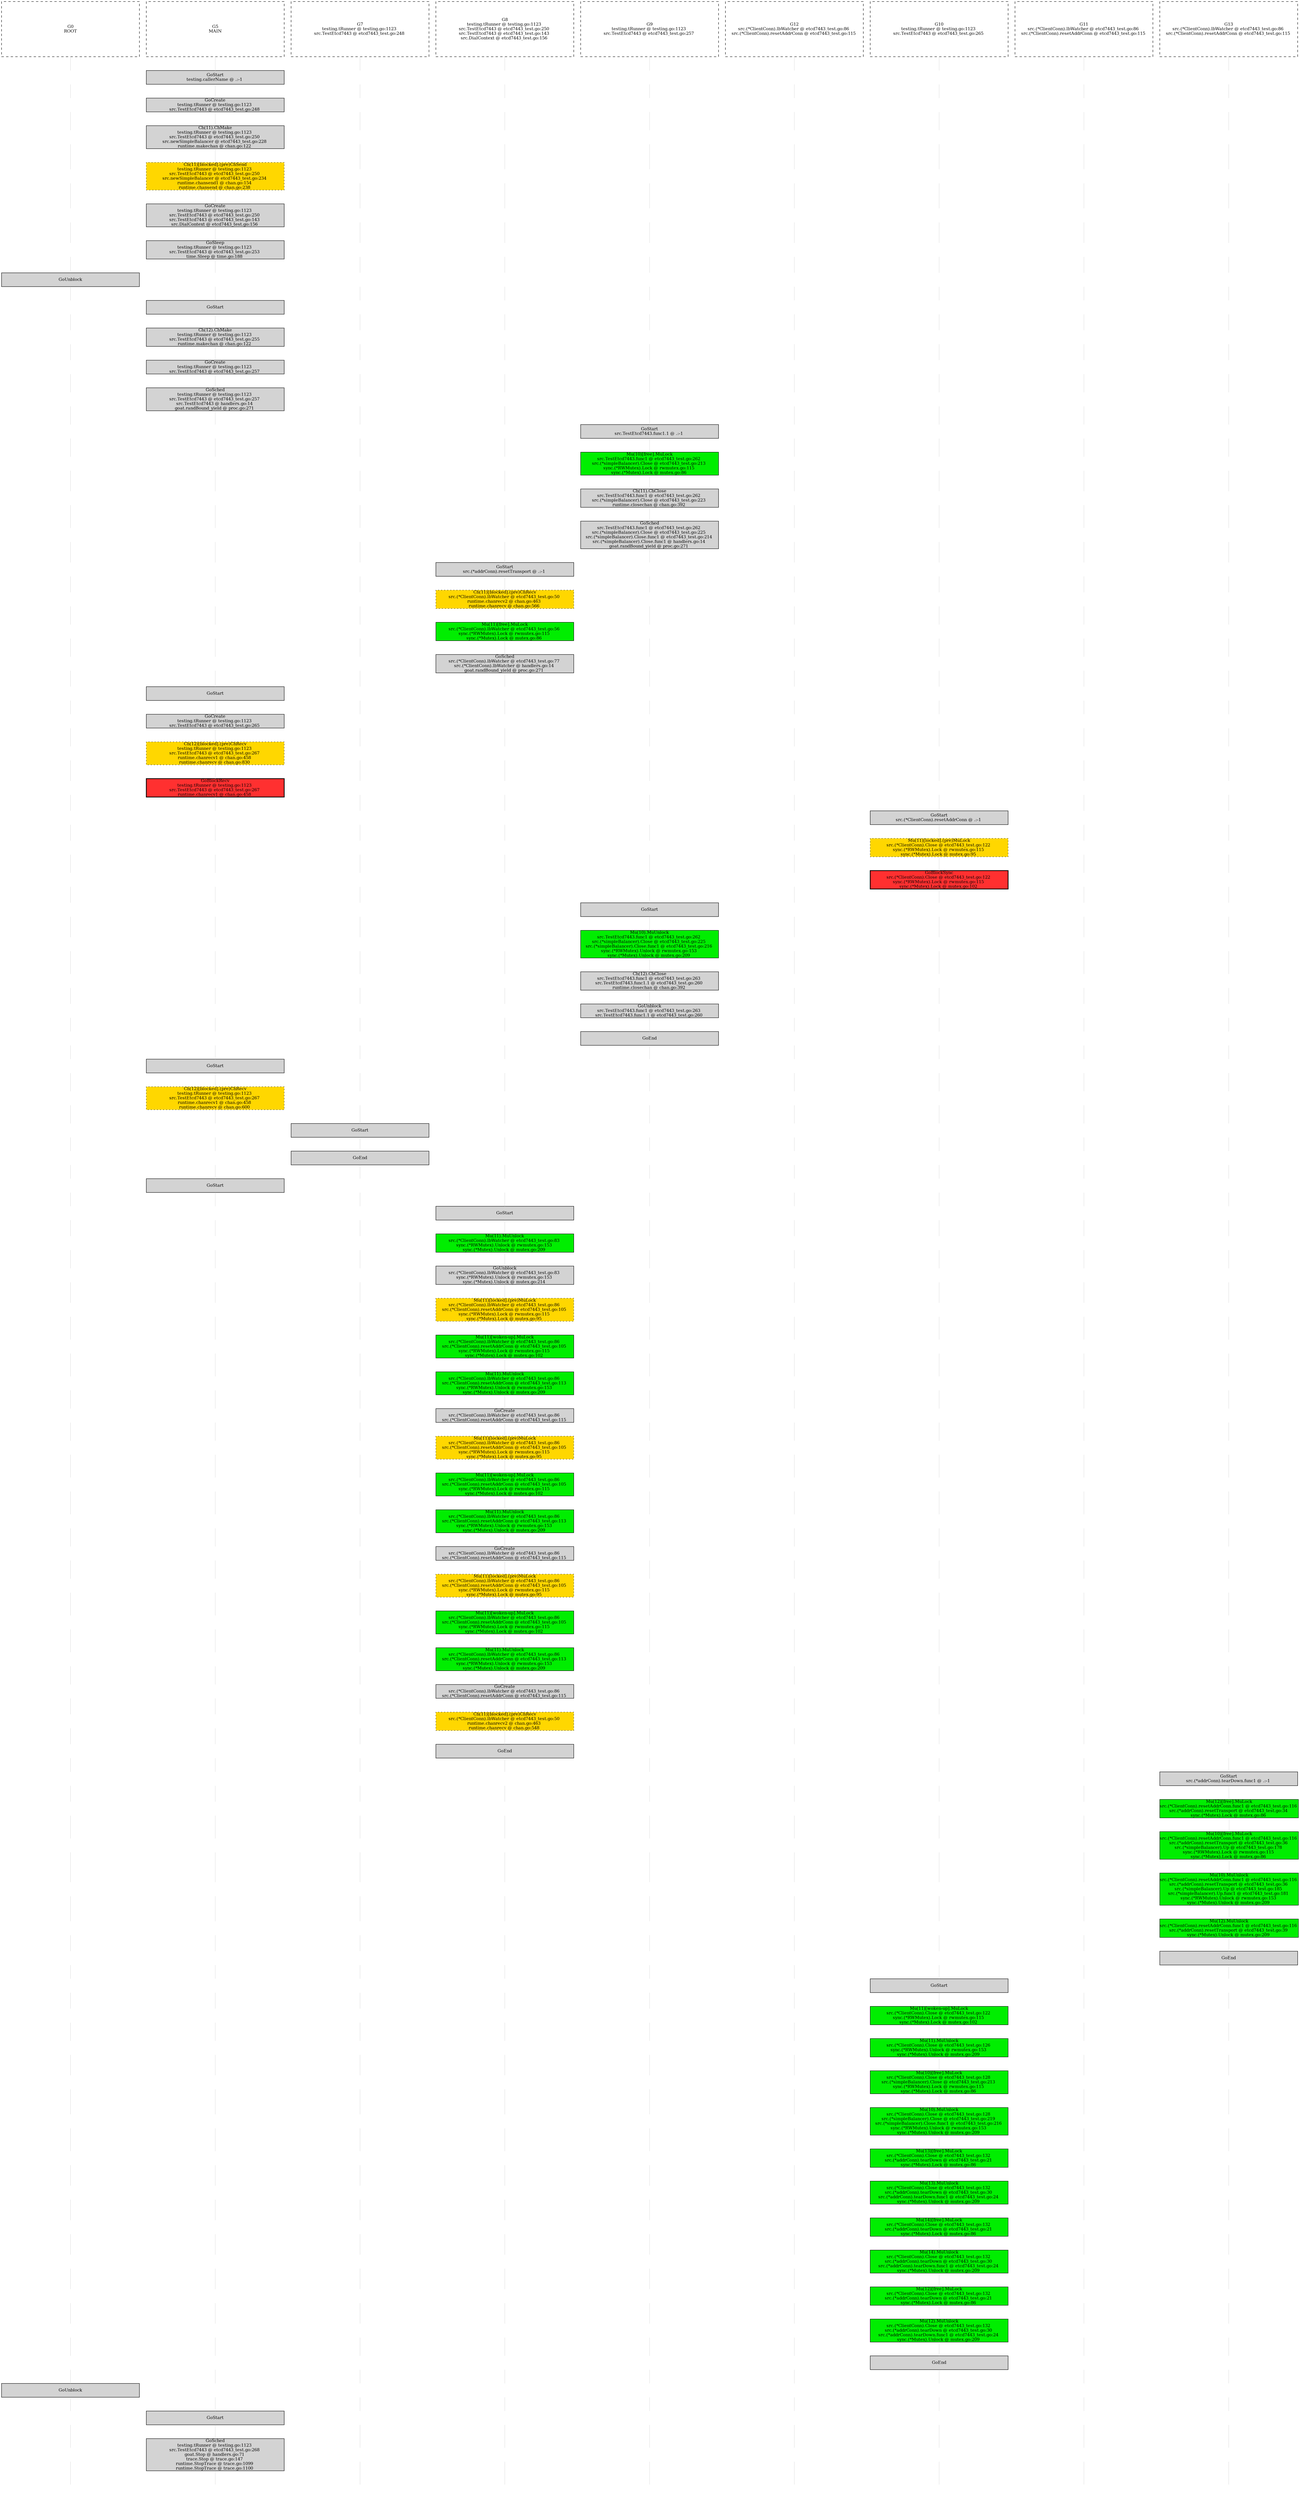digraph G{
	rankdir=TB
	subgraph{
		node [margin=0 fontsize=11 width=5 height=2 shape=box style=dashed fixedsize=true]
		rank=same;
		rankdir=LR
		"-1,0" [label="G0\nROOT"]
		"-1,1" [label="G5\nMAIN"]
		"-1,2" [label="G7\ntesting.tRunner @ testing.go:1123 
src.TestEtcd7443 @ etcd7443_test.go:248 
"]
		"-1,3" [label="G8\ntesting.tRunner @ testing.go:1123 
src.TestEtcd7443 @ etcd7443_test.go:250 
src.TestEtcd7443 @ etcd7443_test.go:143 
src.DialContext @ etcd7443_test.go:156 
"]
		"-1,4" [label="G9\ntesting.tRunner @ testing.go:1123 
src.TestEtcd7443 @ etcd7443_test.go:257 
"]
		"-1,5" [label="G12\nsrc.(*ClientConn).lbWatcher @ etcd7443_test.go:86 
src.(*ClientConn).resetAddrConn @ etcd7443_test.go:115 
"]
		"-1,6" [label="G10\ntesting.tRunner @ testing.go:1123 
src.TestEtcd7443 @ etcd7443_test.go:265 
"]
		"-1,7" [label="G11\nsrc.(*ClientConn).lbWatcher @ etcd7443_test.go:86 
src.(*ClientConn).resetAddrConn @ etcd7443_test.go:115 
"]
		"-1,8" [label="G13\nsrc.(*ClientConn).lbWatcher @ etcd7443_test.go:86 
src.(*ClientConn).resetAddrConn @ etcd7443_test.go:115 
"]

		edge [dir=none, style=invis]
		"-1,0" -> "-1,1"
		"-1,1" -> "-1,2"
		"-1,2" -> "-1,3"
		"-1,3" -> "-1,4"
		"-1,4" -> "-1,5"
		"-1,5" -> "-1,6"
		"-1,6" -> "-1,7"
		"-1,7" -> "-1,8"	}

	subgraph{
		node [margin=0 fontsize=11 width=5 shape=box style=invis]
		rank=same;
		rankdir=LR

		"0,0" 
		"0,1" [label="GoStart\ntesting.callerName @ .:-1 
",style=filled]
		"0,2" 
		"0,3" 
		"0,4" 
		"0,5" 
		"0,6" 
		"0,7" 
		"0,8" 

		edge [dir=none, style=invis]
		"0,0" -> "0,1"
		"0,1" -> "0,2"
		"0,2" -> "0,3"
		"0,3" -> "0,4"
		"0,4" -> "0,5"
		"0,5" -> "0,6"
		"0,6" -> "0,7"
		"0,7" -> "0,8"	}

	subgraph{
		node [margin=0 fontsize=11 width=5 shape=box style=invis]
		rank=same;
		rankdir=LR

		"1,0" 
		"1,1" [label="GoCreate\ntesting.tRunner @ testing.go:1123 
src.TestEtcd7443 @ etcd7443_test.go:248 
",style=filled]
		"1,2" 
		"1,3" 
		"1,4" 
		"1,5" 
		"1,6" 
		"1,7" 
		"1,8" 

		edge [dir=none, style=invis]
		"1,0" -> "1,1"
		"1,1" -> "1,2"
		"1,2" -> "1,3"
		"1,3" -> "1,4"
		"1,4" -> "1,5"
		"1,5" -> "1,6"
		"1,6" -> "1,7"
		"1,7" -> "1,8"	}

	subgraph{
		node [margin=0 fontsize=11 width=5 shape=box style=invis]
		rank=same;
		rankdir=LR

		"2,0" 
		"2,1" [label="Ch(11).ChMake\ntesting.tRunner @ testing.go:1123 
src.TestEtcd7443 @ etcd7443_test.go:250 
src.newSimpleBalancer @ etcd7443_test.go:228 
runtime.makechan @ chan.go:122 
",style=filled]
		"2,2" 
		"2,3" 
		"2,4" 
		"2,5" 
		"2,6" 
		"2,7" 
		"2,8" 

		edge [dir=none, style=invis]
		"2,0" -> "2,1"
		"2,1" -> "2,2"
		"2,2" -> "2,3"
		"2,3" -> "2,4"
		"2,4" -> "2,5"
		"2,5" -> "2,6"
		"2,6" -> "2,7"
		"2,7" -> "2,8"	}

	subgraph{
		node [margin=0 fontsize=11 width=5 shape=box style=invis]
		rank=same;
		rankdir=LR

		"3,0" 
		"3,1" [label="Ch(11)[blocked].(pre)ChSend\ntesting.tRunner @ testing.go:1123 
src.TestEtcd7443 @ etcd7443_test.go:250 
src.newSimpleBalancer @ etcd7443_test.go:234 
runtime.chansend1 @ chan.go:154 
runtime.chansend @ chan.go:238 
",style="dotted,filled", fillcolor=gold]
		"3,2" 
		"3,3" 
		"3,4" 
		"3,5" 
		"3,6" 
		"3,7" 
		"3,8" 

		edge [dir=none, style=invis]
		"3,0" -> "3,1"
		"3,1" -> "3,2"
		"3,2" -> "3,3"
		"3,3" -> "3,4"
		"3,4" -> "3,5"
		"3,5" -> "3,6"
		"3,6" -> "3,7"
		"3,7" -> "3,8"	}

	subgraph{
		node [margin=0 fontsize=11 width=5 shape=box style=invis]
		rank=same;
		rankdir=LR

		"4,0" 
		"4,1" [label="GoCreate\ntesting.tRunner @ testing.go:1123 
src.TestEtcd7443 @ etcd7443_test.go:250 
src.TestEtcd7443 @ etcd7443_test.go:143 
src.DialContext @ etcd7443_test.go:156 
",style=filled]
		"4,2" 
		"4,3" 
		"4,4" 
		"4,5" 
		"4,6" 
		"4,7" 
		"4,8" 

		edge [dir=none, style=invis]
		"4,0" -> "4,1"
		"4,1" -> "4,2"
		"4,2" -> "4,3"
		"4,3" -> "4,4"
		"4,4" -> "4,5"
		"4,5" -> "4,6"
		"4,6" -> "4,7"
		"4,7" -> "4,8"	}

	subgraph{
		node [margin=0 fontsize=11 width=5 shape=box style=invis]
		rank=same;
		rankdir=LR

		"5,0" 
		"5,1" [label="GoSleep\ntesting.tRunner @ testing.go:1123 
src.TestEtcd7443 @ etcd7443_test.go:253 
time.Sleep @ time.go:188 
",style=filled]
		"5,2" 
		"5,3" 
		"5,4" 
		"5,5" 
		"5,6" 
		"5,7" 
		"5,8" 

		edge [dir=none, style=invis]
		"5,0" -> "5,1"
		"5,1" -> "5,2"
		"5,2" -> "5,3"
		"5,3" -> "5,4"
		"5,4" -> "5,5"
		"5,5" -> "5,6"
		"5,6" -> "5,7"
		"5,7" -> "5,8"	}

	subgraph{
		node [margin=0 fontsize=11 width=5 shape=box style=invis]
		rank=same;
		rankdir=LR

		"6,0" [label="GoUnblock\n",style=filled]
		"6,1" 
		"6,2" 
		"6,3" 
		"6,4" 
		"6,5" 
		"6,6" 
		"6,7" 
		"6,8" 

		edge [dir=none, style=invis]
		"6,0" -> "6,1"
		"6,1" -> "6,2"
		"6,2" -> "6,3"
		"6,3" -> "6,4"
		"6,4" -> "6,5"
		"6,5" -> "6,6"
		"6,6" -> "6,7"
		"6,7" -> "6,8"	}

	subgraph{
		node [margin=0 fontsize=11 width=5 shape=box style=invis]
		rank=same;
		rankdir=LR

		"7,0" 
		"7,1" [label="GoStart\n",style=filled]
		"7,2" 
		"7,3" 
		"7,4" 
		"7,5" 
		"7,6" 
		"7,7" 
		"7,8" 

		edge [dir=none, style=invis]
		"7,0" -> "7,1"
		"7,1" -> "7,2"
		"7,2" -> "7,3"
		"7,3" -> "7,4"
		"7,4" -> "7,5"
		"7,5" -> "7,6"
		"7,6" -> "7,7"
		"7,7" -> "7,8"	}

	subgraph{
		node [margin=0 fontsize=11 width=5 shape=box style=invis]
		rank=same;
		rankdir=LR

		"8,0" 
		"8,1" [label="Ch(12).ChMake\ntesting.tRunner @ testing.go:1123 
src.TestEtcd7443 @ etcd7443_test.go:255 
runtime.makechan @ chan.go:122 
",style=filled]
		"8,2" 
		"8,3" 
		"8,4" 
		"8,5" 
		"8,6" 
		"8,7" 
		"8,8" 

		edge [dir=none, style=invis]
		"8,0" -> "8,1"
		"8,1" -> "8,2"
		"8,2" -> "8,3"
		"8,3" -> "8,4"
		"8,4" -> "8,5"
		"8,5" -> "8,6"
		"8,6" -> "8,7"
		"8,7" -> "8,8"	}

	subgraph{
		node [margin=0 fontsize=11 width=5 shape=box style=invis]
		rank=same;
		rankdir=LR

		"9,0" 
		"9,1" [label="GoCreate\ntesting.tRunner @ testing.go:1123 
src.TestEtcd7443 @ etcd7443_test.go:257 
",style=filled]
		"9,2" 
		"9,3" 
		"9,4" 
		"9,5" 
		"9,6" 
		"9,7" 
		"9,8" 

		edge [dir=none, style=invis]
		"9,0" -> "9,1"
		"9,1" -> "9,2"
		"9,2" -> "9,3"
		"9,3" -> "9,4"
		"9,4" -> "9,5"
		"9,5" -> "9,6"
		"9,6" -> "9,7"
		"9,7" -> "9,8"	}

	subgraph{
		node [margin=0 fontsize=11 width=5 shape=box style=invis]
		rank=same;
		rankdir=LR

		"10,0" 
		"10,1" [label="GoSched\ntesting.tRunner @ testing.go:1123 
src.TestEtcd7443 @ etcd7443_test.go:257 
src.TestEtcd7443 @ handlers.go:14 
goat.randBound_yield @ proc.go:271 
",style=filled]
		"10,2" 
		"10,3" 
		"10,4" 
		"10,5" 
		"10,6" 
		"10,7" 
		"10,8" 

		edge [dir=none, style=invis]
		"10,0" -> "10,1"
		"10,1" -> "10,2"
		"10,2" -> "10,3"
		"10,3" -> "10,4"
		"10,4" -> "10,5"
		"10,5" -> "10,6"
		"10,6" -> "10,7"
		"10,7" -> "10,8"	}

	subgraph{
		node [margin=0 fontsize=11 width=5 shape=box style=invis]
		rank=same;
		rankdir=LR

		"11,0" 
		"11,1" 
		"11,2" 
		"11,3" 
		"11,4" [label="GoStart\nsrc.TestEtcd7443.func1.1 @ .:-1 
",style=filled]
		"11,5" 
		"11,6" 
		"11,7" 
		"11,8" 

		edge [dir=none, style=invis]
		"11,0" -> "11,1"
		"11,1" -> "11,2"
		"11,2" -> "11,3"
		"11,3" -> "11,4"
		"11,4" -> "11,5"
		"11,5" -> "11,6"
		"11,6" -> "11,7"
		"11,7" -> "11,8"	}

	subgraph{
		node [margin=0 fontsize=11 width=5 shape=box style=invis]
		rank=same;
		rankdir=LR

		"12,0" 
		"12,1" 
		"12,2" 
		"12,3" 
		"12,4" [label="Mu(10)[free].MuLock\nsrc.TestEtcd7443.func1 @ etcd7443_test.go:262 
src.(*simpleBalancer).Close @ etcd7443_test.go:213 
sync.(*RWMutex).Lock @ rwmutex.go:115 
sync.(*Mutex).Lock @ mutex.go:86 
",style="filled", fillcolor=green2]
		"12,5" 
		"12,6" 
		"12,7" 
		"12,8" 

		edge [dir=none, style=invis]
		"12,0" -> "12,1"
		"12,1" -> "12,2"
		"12,2" -> "12,3"
		"12,3" -> "12,4"
		"12,4" -> "12,5"
		"12,5" -> "12,6"
		"12,6" -> "12,7"
		"12,7" -> "12,8"	}

	subgraph{
		node [margin=0 fontsize=11 width=5 shape=box style=invis]
		rank=same;
		rankdir=LR

		"13,0" 
		"13,1" 
		"13,2" 
		"13,3" 
		"13,4" [label="Ch(11).ChClose\nsrc.TestEtcd7443.func1 @ etcd7443_test.go:262 
src.(*simpleBalancer).Close @ etcd7443_test.go:223 
runtime.closechan @ chan.go:392 
",style=filled]
		"13,5" 
		"13,6" 
		"13,7" 
		"13,8" 

		edge [dir=none, style=invis]
		"13,0" -> "13,1"
		"13,1" -> "13,2"
		"13,2" -> "13,3"
		"13,3" -> "13,4"
		"13,4" -> "13,5"
		"13,5" -> "13,6"
		"13,6" -> "13,7"
		"13,7" -> "13,8"	}

	subgraph{
		node [margin=0 fontsize=11 width=5 shape=box style=invis]
		rank=same;
		rankdir=LR

		"14,0" 
		"14,1" 
		"14,2" 
		"14,3" 
		"14,4" [label="GoSched\nsrc.TestEtcd7443.func1 @ etcd7443_test.go:262 
src.(*simpleBalancer).Close @ etcd7443_test.go:225 
src.(*simpleBalancer).Close.func1 @ etcd7443_test.go:214 
src.(*simpleBalancer).Close.func1 @ handlers.go:14 
goat.randBound_yield @ proc.go:271 
",style=filled]
		"14,5" 
		"14,6" 
		"14,7" 
		"14,8" 

		edge [dir=none, style=invis]
		"14,0" -> "14,1"
		"14,1" -> "14,2"
		"14,2" -> "14,3"
		"14,3" -> "14,4"
		"14,4" -> "14,5"
		"14,5" -> "14,6"
		"14,6" -> "14,7"
		"14,7" -> "14,8"	}

	subgraph{
		node [margin=0 fontsize=11 width=5 shape=box style=invis]
		rank=same;
		rankdir=LR

		"15,0" 
		"15,1" 
		"15,2" 
		"15,3" [label="GoStart\nsrc.(*addrConn).resetTransport @ .:-1 
",style=filled]
		"15,4" 
		"15,5" 
		"15,6" 
		"15,7" 
		"15,8" 

		edge [dir=none, style=invis]
		"15,0" -> "15,1"
		"15,1" -> "15,2"
		"15,2" -> "15,3"
		"15,3" -> "15,4"
		"15,4" -> "15,5"
		"15,5" -> "15,6"
		"15,6" -> "15,7"
		"15,7" -> "15,8"	}

	subgraph{
		node [margin=0 fontsize=11 width=5 shape=box style=invis]
		rank=same;
		rankdir=LR

		"16,0" 
		"16,1" 
		"16,2" 
		"16,3" [label="Ch(11)[blocked].(pre)ChRecv\nsrc.(*ClientConn).lbWatcher @ etcd7443_test.go:50 
runtime.chanrecv2 @ chan.go:463 
runtime.chanrecv @ chan.go:566 
",style="dotted,filled", fillcolor=gold]
		"16,4" 
		"16,5" 
		"16,6" 
		"16,7" 
		"16,8" 

		edge [dir=none, style=invis]
		"16,0" -> "16,1"
		"16,1" -> "16,2"
		"16,2" -> "16,3"
		"16,3" -> "16,4"
		"16,4" -> "16,5"
		"16,5" -> "16,6"
		"16,6" -> "16,7"
		"16,7" -> "16,8"	}

	subgraph{
		node [margin=0 fontsize=11 width=5 shape=box style=invis]
		rank=same;
		rankdir=LR

		"17,0" 
		"17,1" 
		"17,2" 
		"17,3" [label="Mu(11)[free].MuLock\nsrc.(*ClientConn).lbWatcher @ etcd7443_test.go:56 
sync.(*RWMutex).Lock @ rwmutex.go:115 
sync.(*Mutex).Lock @ mutex.go:86 
",style="filled", fillcolor=green2]
		"17,4" 
		"17,5" 
		"17,6" 
		"17,7" 
		"17,8" 

		edge [dir=none, style=invis]
		"17,0" -> "17,1"
		"17,1" -> "17,2"
		"17,2" -> "17,3"
		"17,3" -> "17,4"
		"17,4" -> "17,5"
		"17,5" -> "17,6"
		"17,6" -> "17,7"
		"17,7" -> "17,8"	}

	subgraph{
		node [margin=0 fontsize=11 width=5 shape=box style=invis]
		rank=same;
		rankdir=LR

		"18,0" 
		"18,1" 
		"18,2" 
		"18,3" [label="GoSched\nsrc.(*ClientConn).lbWatcher @ etcd7443_test.go:77 
src.(*ClientConn).lbWatcher @ handlers.go:14 
goat.randBound_yield @ proc.go:271 
",style=filled]
		"18,4" 
		"18,5" 
		"18,6" 
		"18,7" 
		"18,8" 

		edge [dir=none, style=invis]
		"18,0" -> "18,1"
		"18,1" -> "18,2"
		"18,2" -> "18,3"
		"18,3" -> "18,4"
		"18,4" -> "18,5"
		"18,5" -> "18,6"
		"18,6" -> "18,7"
		"18,7" -> "18,8"	}

	subgraph{
		node [margin=0 fontsize=11 width=5 shape=box style=invis]
		rank=same;
		rankdir=LR

		"19,0" 
		"19,1" [label="GoStart\n",style=filled]
		"19,2" 
		"19,3" 
		"19,4" 
		"19,5" 
		"19,6" 
		"19,7" 
		"19,8" 

		edge [dir=none, style=invis]
		"19,0" -> "19,1"
		"19,1" -> "19,2"
		"19,2" -> "19,3"
		"19,3" -> "19,4"
		"19,4" -> "19,5"
		"19,5" -> "19,6"
		"19,6" -> "19,7"
		"19,7" -> "19,8"	}

	subgraph{
		node [margin=0 fontsize=11 width=5 shape=box style=invis]
		rank=same;
		rankdir=LR

		"20,0" 
		"20,1" [label="GoCreate\ntesting.tRunner @ testing.go:1123 
src.TestEtcd7443 @ etcd7443_test.go:265 
",style=filled]
		"20,2" 
		"20,3" 
		"20,4" 
		"20,5" 
		"20,6" 
		"20,7" 
		"20,8" 

		edge [dir=none, style=invis]
		"20,0" -> "20,1"
		"20,1" -> "20,2"
		"20,2" -> "20,3"
		"20,3" -> "20,4"
		"20,4" -> "20,5"
		"20,5" -> "20,6"
		"20,6" -> "20,7"
		"20,7" -> "20,8"	}

	subgraph{
		node [margin=0 fontsize=11 width=5 shape=box style=invis]
		rank=same;
		rankdir=LR

		"21,0" 
		"21,1" [label="Ch(12)[blocked].(pre)ChRecv\ntesting.tRunner @ testing.go:1123 
src.TestEtcd7443 @ etcd7443_test.go:267 
runtime.chanrecv1 @ chan.go:458 
runtime.chanrecv @ chan.go:830 
",style="dotted,filled", fillcolor=gold]
		"21,2" 
		"21,3" 
		"21,4" 
		"21,5" 
		"21,6" 
		"21,7" 
		"21,8" 

		edge [dir=none, style=invis]
		"21,0" -> "21,1"
		"21,1" -> "21,2"
		"21,2" -> "21,3"
		"21,3" -> "21,4"
		"21,4" -> "21,5"
		"21,5" -> "21,6"
		"21,6" -> "21,7"
		"21,7" -> "21,8"	}

	subgraph{
		node [margin=0 fontsize=11 width=5 shape=box style=invis]
		rank=same;
		rankdir=LR

		"22,0" 
		"22,1" [label="GoBlockRecv\ntesting.tRunner @ testing.go:1123 
src.TestEtcd7443 @ etcd7443_test.go:267 
runtime.chanrecv1 @ chan.go:458 
",style="bold,filled", fillcolor=firebrick1]
		"22,2" 
		"22,3" 
		"22,4" 
		"22,5" 
		"22,6" 
		"22,7" 
		"22,8" 

		edge [dir=none, style=invis]
		"22,0" -> "22,1"
		"22,1" -> "22,2"
		"22,2" -> "22,3"
		"22,3" -> "22,4"
		"22,4" -> "22,5"
		"22,5" -> "22,6"
		"22,6" -> "22,7"
		"22,7" -> "22,8"	}

	subgraph{
		node [margin=0 fontsize=11 width=5 shape=box style=invis]
		rank=same;
		rankdir=LR

		"23,0" 
		"23,1" 
		"23,2" 
		"23,3" 
		"23,4" 
		"23,5" 
		"23,6" [label="GoStart\nsrc.(*ClientConn).resetAddrConn @ .:-1 
",style=filled]
		"23,7" 
		"23,8" 

		edge [dir=none, style=invis]
		"23,0" -> "23,1"
		"23,1" -> "23,2"
		"23,2" -> "23,3"
		"23,3" -> "23,4"
		"23,4" -> "23,5"
		"23,5" -> "23,6"
		"23,6" -> "23,7"
		"23,7" -> "23,8"	}

	subgraph{
		node [margin=0 fontsize=11 width=5 shape=box style=invis]
		rank=same;
		rankdir=LR

		"24,0" 
		"24,1" 
		"24,2" 
		"24,3" 
		"24,4" 
		"24,5" 
		"24,6" [label="Mu(11)[locked].(pre)MuLock\nsrc.(*ClientConn).Close @ etcd7443_test.go:122 
sync.(*RWMutex).Lock @ rwmutex.go:115 
sync.(*Mutex).Lock @ mutex.go:95 
",style="dotted,filled", fillcolor=gold]
		"24,7" 
		"24,8" 

		edge [dir=none, style=invis]
		"24,0" -> "24,1"
		"24,1" -> "24,2"
		"24,2" -> "24,3"
		"24,3" -> "24,4"
		"24,4" -> "24,5"
		"24,5" -> "24,6"
		"24,6" -> "24,7"
		"24,7" -> "24,8"	}

	subgraph{
		node [margin=0 fontsize=11 width=5 shape=box style=invis]
		rank=same;
		rankdir=LR

		"25,0" 
		"25,1" 
		"25,2" 
		"25,3" 
		"25,4" 
		"25,5" 
		"25,6" [label="GoBlockSync\nsrc.(*ClientConn).Close @ etcd7443_test.go:122 
sync.(*RWMutex).Lock @ rwmutex.go:115 
sync.(*Mutex).Lock @ mutex.go:102 
",style="bold,filled", fillcolor=firebrick1]
		"25,7" 
		"25,8" 

		edge [dir=none, style=invis]
		"25,0" -> "25,1"
		"25,1" -> "25,2"
		"25,2" -> "25,3"
		"25,3" -> "25,4"
		"25,4" -> "25,5"
		"25,5" -> "25,6"
		"25,6" -> "25,7"
		"25,7" -> "25,8"	}

	subgraph{
		node [margin=0 fontsize=11 width=5 shape=box style=invis]
		rank=same;
		rankdir=LR

		"26,0" 
		"26,1" 
		"26,2" 
		"26,3" 
		"26,4" [label="GoStart\n",style=filled]
		"26,5" 
		"26,6" 
		"26,7" 
		"26,8" 

		edge [dir=none, style=invis]
		"26,0" -> "26,1"
		"26,1" -> "26,2"
		"26,2" -> "26,3"
		"26,3" -> "26,4"
		"26,4" -> "26,5"
		"26,5" -> "26,6"
		"26,6" -> "26,7"
		"26,7" -> "26,8"	}

	subgraph{
		node [margin=0 fontsize=11 width=5 shape=box style=invis]
		rank=same;
		rankdir=LR

		"27,0" 
		"27,1" 
		"27,2" 
		"27,3" 
		"27,4" [label="Mu(10).MuUnlock\nsrc.TestEtcd7443.func1 @ etcd7443_test.go:262 
src.(*simpleBalancer).Close @ etcd7443_test.go:225 
src.(*simpleBalancer).Close.func1 @ etcd7443_test.go:216 
sync.(*RWMutex).Unlock @ rwmutex.go:153 
sync.(*Mutex).Unlock @ mutex.go:209 
",style="filled", fillcolor=green2]
		"27,5" 
		"27,6" 
		"27,7" 
		"27,8" 

		edge [dir=none, style=invis]
		"27,0" -> "27,1"
		"27,1" -> "27,2"
		"27,2" -> "27,3"
		"27,3" -> "27,4"
		"27,4" -> "27,5"
		"27,5" -> "27,6"
		"27,6" -> "27,7"
		"27,7" -> "27,8"	}

	subgraph{
		node [margin=0 fontsize=11 width=5 shape=box style=invis]
		rank=same;
		rankdir=LR

		"28,0" 
		"28,1" 
		"28,2" 
		"28,3" 
		"28,4" [label="Ch(12).ChClose\nsrc.TestEtcd7443.func1 @ etcd7443_test.go:263 
src.TestEtcd7443.func1.1 @ etcd7443_test.go:260 
runtime.closechan @ chan.go:392 
",style=filled]
		"28,5" 
		"28,6" 
		"28,7" 
		"28,8" 

		edge [dir=none, style=invis]
		"28,0" -> "28,1"
		"28,1" -> "28,2"
		"28,2" -> "28,3"
		"28,3" -> "28,4"
		"28,4" -> "28,5"
		"28,5" -> "28,6"
		"28,6" -> "28,7"
		"28,7" -> "28,8"	}

	subgraph{
		node [margin=0 fontsize=11 width=5 shape=box style=invis]
		rank=same;
		rankdir=LR

		"29,0" 
		"29,1" 
		"29,2" 
		"29,3" 
		"29,4" [label="GoUnblock\nsrc.TestEtcd7443.func1 @ etcd7443_test.go:263 
src.TestEtcd7443.func1.1 @ etcd7443_test.go:260 
",style=filled]
		"29,5" 
		"29,6" 
		"29,7" 
		"29,8" 

		edge [dir=none, style=invis]
		"29,0" -> "29,1"
		"29,1" -> "29,2"
		"29,2" -> "29,3"
		"29,3" -> "29,4"
		"29,4" -> "29,5"
		"29,5" -> "29,6"
		"29,6" -> "29,7"
		"29,7" -> "29,8"	}

	subgraph{
		node [margin=0 fontsize=11 width=5 shape=box style=invis]
		rank=same;
		rankdir=LR

		"30,0" 
		"30,1" 
		"30,2" 
		"30,3" 
		"30,4" [label="GoEnd\n",style=filled]
		"30,5" 
		"30,6" 
		"30,7" 
		"30,8" 

		edge [dir=none, style=invis]
		"30,0" -> "30,1"
		"30,1" -> "30,2"
		"30,2" -> "30,3"
		"30,3" -> "30,4"
		"30,4" -> "30,5"
		"30,5" -> "30,6"
		"30,6" -> "30,7"
		"30,7" -> "30,8"	}

	subgraph{
		node [margin=0 fontsize=11 width=5 shape=box style=invis]
		rank=same;
		rankdir=LR

		"31,0" 
		"31,1" [label="GoStart\n",style=filled]
		"31,2" 
		"31,3" 
		"31,4" 
		"31,5" 
		"31,6" 
		"31,7" 
		"31,8" 

		edge [dir=none, style=invis]
		"31,0" -> "31,1"
		"31,1" -> "31,2"
		"31,2" -> "31,3"
		"31,3" -> "31,4"
		"31,4" -> "31,5"
		"31,5" -> "31,6"
		"31,6" -> "31,7"
		"31,7" -> "31,8"	}

	subgraph{
		node [margin=0 fontsize=11 width=5 shape=box style=invis]
		rank=same;
		rankdir=LR

		"32,0" 
		"32,1" [label="Ch(12)[blocked].(pre)ChRecv\ntesting.tRunner @ testing.go:1123 
src.TestEtcd7443 @ etcd7443_test.go:267 
runtime.chanrecv1 @ chan.go:458 
runtime.chanrecv @ chan.go:600 
",style="dotted,filled", fillcolor=gold]
		"32,2" 
		"32,3" 
		"32,4" 
		"32,5" 
		"32,6" 
		"32,7" 
		"32,8" 

		edge [dir=none, style=invis]
		"32,0" -> "32,1"
		"32,1" -> "32,2"
		"32,2" -> "32,3"
		"32,3" -> "32,4"
		"32,4" -> "32,5"
		"32,5" -> "32,6"
		"32,6" -> "32,7"
		"32,7" -> "32,8"	}

	subgraph{
		node [margin=0 fontsize=11 width=5 shape=box style=invis]
		rank=same;
		rankdir=LR

		"33,0" 
		"33,1" 
		"33,2" [label="GoStart\n",style=filled]
		"33,3" 
		"33,4" 
		"33,5" 
		"33,6" 
		"33,7" 
		"33,8" 

		edge [dir=none, style=invis]
		"33,0" -> "33,1"
		"33,1" -> "33,2"
		"33,2" -> "33,3"
		"33,3" -> "33,4"
		"33,4" -> "33,5"
		"33,5" -> "33,6"
		"33,6" -> "33,7"
		"33,7" -> "33,8"	}

	subgraph{
		node [margin=0 fontsize=11 width=5 shape=box style=invis]
		rank=same;
		rankdir=LR

		"34,0" 
		"34,1" 
		"34,2" [label="GoEnd\n",style=filled]
		"34,3" 
		"34,4" 
		"34,5" 
		"34,6" 
		"34,7" 
		"34,8" 

		edge [dir=none, style=invis]
		"34,0" -> "34,1"
		"34,1" -> "34,2"
		"34,2" -> "34,3"
		"34,3" -> "34,4"
		"34,4" -> "34,5"
		"34,5" -> "34,6"
		"34,6" -> "34,7"
		"34,7" -> "34,8"	}

	subgraph{
		node [margin=0 fontsize=11 width=5 shape=box style=invis]
		rank=same;
		rankdir=LR

		"35,0" 
		"35,1" [label="GoStart\n",style=filled]
		"35,2" 
		"35,3" 
		"35,4" 
		"35,5" 
		"35,6" 
		"35,7" 
		"35,8" 

		edge [dir=none, style=invis]
		"35,0" -> "35,1"
		"35,1" -> "35,2"
		"35,2" -> "35,3"
		"35,3" -> "35,4"
		"35,4" -> "35,5"
		"35,5" -> "35,6"
		"35,6" -> "35,7"
		"35,7" -> "35,8"	}

	subgraph{
		node [margin=0 fontsize=11 width=5 shape=box style=invis]
		rank=same;
		rankdir=LR

		"36,0" 
		"36,1" 
		"36,2" 
		"36,3" [label="GoStart\n",style=filled]
		"36,4" 
		"36,5" 
		"36,6" 
		"36,7" 
		"36,8" 

		edge [dir=none, style=invis]
		"36,0" -> "36,1"
		"36,1" -> "36,2"
		"36,2" -> "36,3"
		"36,3" -> "36,4"
		"36,4" -> "36,5"
		"36,5" -> "36,6"
		"36,6" -> "36,7"
		"36,7" -> "36,8"	}

	subgraph{
		node [margin=0 fontsize=11 width=5 shape=box style=invis]
		rank=same;
		rankdir=LR

		"37,0" 
		"37,1" 
		"37,2" 
		"37,3" [label="Mu(11).MuUnlock\nsrc.(*ClientConn).lbWatcher @ etcd7443_test.go:83 
sync.(*RWMutex).Unlock @ rwmutex.go:153 
sync.(*Mutex).Unlock @ mutex.go:209 
",style="filled", fillcolor=green2]
		"37,4" 
		"37,5" 
		"37,6" 
		"37,7" 
		"37,8" 

		edge [dir=none, style=invis]
		"37,0" -> "37,1"
		"37,1" -> "37,2"
		"37,2" -> "37,3"
		"37,3" -> "37,4"
		"37,4" -> "37,5"
		"37,5" -> "37,6"
		"37,6" -> "37,7"
		"37,7" -> "37,8"	}

	subgraph{
		node [margin=0 fontsize=11 width=5 shape=box style=invis]
		rank=same;
		rankdir=LR

		"38,0" 
		"38,1" 
		"38,2" 
		"38,3" [label="GoUnblock\nsrc.(*ClientConn).lbWatcher @ etcd7443_test.go:83 
sync.(*RWMutex).Unlock @ rwmutex.go:153 
sync.(*Mutex).Unlock @ mutex.go:214 
",style=filled]
		"38,4" 
		"38,5" 
		"38,6" 
		"38,7" 
		"38,8" 

		edge [dir=none, style=invis]
		"38,0" -> "38,1"
		"38,1" -> "38,2"
		"38,2" -> "38,3"
		"38,3" -> "38,4"
		"38,4" -> "38,5"
		"38,5" -> "38,6"
		"38,6" -> "38,7"
		"38,7" -> "38,8"	}

	subgraph{
		node [margin=0 fontsize=11 width=5 shape=box style=invis]
		rank=same;
		rankdir=LR

		"39,0" 
		"39,1" 
		"39,2" 
		"39,3" [label="Mu(11)[locked].(pre)MuLock\nsrc.(*ClientConn).lbWatcher @ etcd7443_test.go:86 
src.(*ClientConn).resetAddrConn @ etcd7443_test.go:105 
sync.(*RWMutex).Lock @ rwmutex.go:115 
sync.(*Mutex).Lock @ mutex.go:95 
",style="dotted,filled", fillcolor=gold]
		"39,4" 
		"39,5" 
		"39,6" 
		"39,7" 
		"39,8" 

		edge [dir=none, style=invis]
		"39,0" -> "39,1"
		"39,1" -> "39,2"
		"39,2" -> "39,3"
		"39,3" -> "39,4"
		"39,4" -> "39,5"
		"39,5" -> "39,6"
		"39,6" -> "39,7"
		"39,7" -> "39,8"	}

	subgraph{
		node [margin=0 fontsize=11 width=5 shape=box style=invis]
		rank=same;
		rankdir=LR

		"40,0" 
		"40,1" 
		"40,2" 
		"40,3" [label="Mu(11)[woken-up].MuLock\nsrc.(*ClientConn).lbWatcher @ etcd7443_test.go:86 
src.(*ClientConn).resetAddrConn @ etcd7443_test.go:105 
sync.(*RWMutex).Lock @ rwmutex.go:115 
sync.(*Mutex).Lock @ mutex.go:102 
",style="filled", fillcolor=green2]
		"40,4" 
		"40,5" 
		"40,6" 
		"40,7" 
		"40,8" 

		edge [dir=none, style=invis]
		"40,0" -> "40,1"
		"40,1" -> "40,2"
		"40,2" -> "40,3"
		"40,3" -> "40,4"
		"40,4" -> "40,5"
		"40,5" -> "40,6"
		"40,6" -> "40,7"
		"40,7" -> "40,8"	}

	subgraph{
		node [margin=0 fontsize=11 width=5 shape=box style=invis]
		rank=same;
		rankdir=LR

		"41,0" 
		"41,1" 
		"41,2" 
		"41,3" [label="Mu(11).MuUnlock\nsrc.(*ClientConn).lbWatcher @ etcd7443_test.go:86 
src.(*ClientConn).resetAddrConn @ etcd7443_test.go:113 
sync.(*RWMutex).Unlock @ rwmutex.go:153 
sync.(*Mutex).Unlock @ mutex.go:209 
",style="filled", fillcolor=green2]
		"41,4" 
		"41,5" 
		"41,6" 
		"41,7" 
		"41,8" 

		edge [dir=none, style=invis]
		"41,0" -> "41,1"
		"41,1" -> "41,2"
		"41,2" -> "41,3"
		"41,3" -> "41,4"
		"41,4" -> "41,5"
		"41,5" -> "41,6"
		"41,6" -> "41,7"
		"41,7" -> "41,8"	}

	subgraph{
		node [margin=0 fontsize=11 width=5 shape=box style=invis]
		rank=same;
		rankdir=LR

		"42,0" 
		"42,1" 
		"42,2" 
		"42,3" [label="GoCreate\nsrc.(*ClientConn).lbWatcher @ etcd7443_test.go:86 
src.(*ClientConn).resetAddrConn @ etcd7443_test.go:115 
",style=filled]
		"42,4" 
		"42,5" 
		"42,6" 
		"42,7" 
		"42,8" 

		edge [dir=none, style=invis]
		"42,0" -> "42,1"
		"42,1" -> "42,2"
		"42,2" -> "42,3"
		"42,3" -> "42,4"
		"42,4" -> "42,5"
		"42,5" -> "42,6"
		"42,6" -> "42,7"
		"42,7" -> "42,8"	}

	subgraph{
		node [margin=0 fontsize=11 width=5 shape=box style=invis]
		rank=same;
		rankdir=LR

		"43,0" 
		"43,1" 
		"43,2" 
		"43,3" [label="Mu(11)[locked].(pre)MuLock\nsrc.(*ClientConn).lbWatcher @ etcd7443_test.go:86 
src.(*ClientConn).resetAddrConn @ etcd7443_test.go:105 
sync.(*RWMutex).Lock @ rwmutex.go:115 
sync.(*Mutex).Lock @ mutex.go:95 
",style="dotted,filled", fillcolor=gold]
		"43,4" 
		"43,5" 
		"43,6" 
		"43,7" 
		"43,8" 

		edge [dir=none, style=invis]
		"43,0" -> "43,1"
		"43,1" -> "43,2"
		"43,2" -> "43,3"
		"43,3" -> "43,4"
		"43,4" -> "43,5"
		"43,5" -> "43,6"
		"43,6" -> "43,7"
		"43,7" -> "43,8"	}

	subgraph{
		node [margin=0 fontsize=11 width=5 shape=box style=invis]
		rank=same;
		rankdir=LR

		"44,0" 
		"44,1" 
		"44,2" 
		"44,3" [label="Mu(11)[woken-up].MuLock\nsrc.(*ClientConn).lbWatcher @ etcd7443_test.go:86 
src.(*ClientConn).resetAddrConn @ etcd7443_test.go:105 
sync.(*RWMutex).Lock @ rwmutex.go:115 
sync.(*Mutex).Lock @ mutex.go:102 
",style="filled", fillcolor=green2]
		"44,4" 
		"44,5" 
		"44,6" 
		"44,7" 
		"44,8" 

		edge [dir=none, style=invis]
		"44,0" -> "44,1"
		"44,1" -> "44,2"
		"44,2" -> "44,3"
		"44,3" -> "44,4"
		"44,4" -> "44,5"
		"44,5" -> "44,6"
		"44,6" -> "44,7"
		"44,7" -> "44,8"	}

	subgraph{
		node [margin=0 fontsize=11 width=5 shape=box style=invis]
		rank=same;
		rankdir=LR

		"45,0" 
		"45,1" 
		"45,2" 
		"45,3" [label="Mu(11).MuUnlock\nsrc.(*ClientConn).lbWatcher @ etcd7443_test.go:86 
src.(*ClientConn).resetAddrConn @ etcd7443_test.go:113 
sync.(*RWMutex).Unlock @ rwmutex.go:153 
sync.(*Mutex).Unlock @ mutex.go:209 
",style="filled", fillcolor=green2]
		"45,4" 
		"45,5" 
		"45,6" 
		"45,7" 
		"45,8" 

		edge [dir=none, style=invis]
		"45,0" -> "45,1"
		"45,1" -> "45,2"
		"45,2" -> "45,3"
		"45,3" -> "45,4"
		"45,4" -> "45,5"
		"45,5" -> "45,6"
		"45,6" -> "45,7"
		"45,7" -> "45,8"	}

	subgraph{
		node [margin=0 fontsize=11 width=5 shape=box style=invis]
		rank=same;
		rankdir=LR

		"46,0" 
		"46,1" 
		"46,2" 
		"46,3" [label="GoCreate\nsrc.(*ClientConn).lbWatcher @ etcd7443_test.go:86 
src.(*ClientConn).resetAddrConn @ etcd7443_test.go:115 
",style=filled]
		"46,4" 
		"46,5" 
		"46,6" 
		"46,7" 
		"46,8" 

		edge [dir=none, style=invis]
		"46,0" -> "46,1"
		"46,1" -> "46,2"
		"46,2" -> "46,3"
		"46,3" -> "46,4"
		"46,4" -> "46,5"
		"46,5" -> "46,6"
		"46,6" -> "46,7"
		"46,7" -> "46,8"	}

	subgraph{
		node [margin=0 fontsize=11 width=5 shape=box style=invis]
		rank=same;
		rankdir=LR

		"47,0" 
		"47,1" 
		"47,2" 
		"47,3" [label="Mu(11)[locked].(pre)MuLock\nsrc.(*ClientConn).lbWatcher @ etcd7443_test.go:86 
src.(*ClientConn).resetAddrConn @ etcd7443_test.go:105 
sync.(*RWMutex).Lock @ rwmutex.go:115 
sync.(*Mutex).Lock @ mutex.go:95 
",style="dotted,filled", fillcolor=gold]
		"47,4" 
		"47,5" 
		"47,6" 
		"47,7" 
		"47,8" 

		edge [dir=none, style=invis]
		"47,0" -> "47,1"
		"47,1" -> "47,2"
		"47,2" -> "47,3"
		"47,3" -> "47,4"
		"47,4" -> "47,5"
		"47,5" -> "47,6"
		"47,6" -> "47,7"
		"47,7" -> "47,8"	}

	subgraph{
		node [margin=0 fontsize=11 width=5 shape=box style=invis]
		rank=same;
		rankdir=LR

		"48,0" 
		"48,1" 
		"48,2" 
		"48,3" [label="Mu(11)[woken-up].MuLock\nsrc.(*ClientConn).lbWatcher @ etcd7443_test.go:86 
src.(*ClientConn).resetAddrConn @ etcd7443_test.go:105 
sync.(*RWMutex).Lock @ rwmutex.go:115 
sync.(*Mutex).Lock @ mutex.go:102 
",style="filled", fillcolor=green2]
		"48,4" 
		"48,5" 
		"48,6" 
		"48,7" 
		"48,8" 

		edge [dir=none, style=invis]
		"48,0" -> "48,1"
		"48,1" -> "48,2"
		"48,2" -> "48,3"
		"48,3" -> "48,4"
		"48,4" -> "48,5"
		"48,5" -> "48,6"
		"48,6" -> "48,7"
		"48,7" -> "48,8"	}

	subgraph{
		node [margin=0 fontsize=11 width=5 shape=box style=invis]
		rank=same;
		rankdir=LR

		"49,0" 
		"49,1" 
		"49,2" 
		"49,3" [label="Mu(11).MuUnlock\nsrc.(*ClientConn).lbWatcher @ etcd7443_test.go:86 
src.(*ClientConn).resetAddrConn @ etcd7443_test.go:113 
sync.(*RWMutex).Unlock @ rwmutex.go:153 
sync.(*Mutex).Unlock @ mutex.go:209 
",style="filled", fillcolor=green2]
		"49,4" 
		"49,5" 
		"49,6" 
		"49,7" 
		"49,8" 

		edge [dir=none, style=invis]
		"49,0" -> "49,1"
		"49,1" -> "49,2"
		"49,2" -> "49,3"
		"49,3" -> "49,4"
		"49,4" -> "49,5"
		"49,5" -> "49,6"
		"49,6" -> "49,7"
		"49,7" -> "49,8"	}

	subgraph{
		node [margin=0 fontsize=11 width=5 shape=box style=invis]
		rank=same;
		rankdir=LR

		"50,0" 
		"50,1" 
		"50,2" 
		"50,3" [label="GoCreate\nsrc.(*ClientConn).lbWatcher @ etcd7443_test.go:86 
src.(*ClientConn).resetAddrConn @ etcd7443_test.go:115 
",style=filled]
		"50,4" 
		"50,5" 
		"50,6" 
		"50,7" 
		"50,8" 

		edge [dir=none, style=invis]
		"50,0" -> "50,1"
		"50,1" -> "50,2"
		"50,2" -> "50,3"
		"50,3" -> "50,4"
		"50,4" -> "50,5"
		"50,5" -> "50,6"
		"50,6" -> "50,7"
		"50,7" -> "50,8"	}

	subgraph{
		node [margin=0 fontsize=11 width=5 shape=box style=invis]
		rank=same;
		rankdir=LR

		"51,0" 
		"51,1" 
		"51,2" 
		"51,3" [label="Ch(11)[blocked].(pre)ChRecv\nsrc.(*ClientConn).lbWatcher @ etcd7443_test.go:50 
runtime.chanrecv2 @ chan.go:463 
runtime.chanrecv @ chan.go:548 
",style="dotted,filled", fillcolor=gold]
		"51,4" 
		"51,5" 
		"51,6" 
		"51,7" 
		"51,8" 

		edge [dir=none, style=invis]
		"51,0" -> "51,1"
		"51,1" -> "51,2"
		"51,2" -> "51,3"
		"51,3" -> "51,4"
		"51,4" -> "51,5"
		"51,5" -> "51,6"
		"51,6" -> "51,7"
		"51,7" -> "51,8"	}

	subgraph{
		node [margin=0 fontsize=11 width=5 shape=box style=invis]
		rank=same;
		rankdir=LR

		"52,0" 
		"52,1" 
		"52,2" 
		"52,3" [label="GoEnd\n",style=filled]
		"52,4" 
		"52,5" 
		"52,6" 
		"52,7" 
		"52,8" 

		edge [dir=none, style=invis]
		"52,0" -> "52,1"
		"52,1" -> "52,2"
		"52,2" -> "52,3"
		"52,3" -> "52,4"
		"52,4" -> "52,5"
		"52,5" -> "52,6"
		"52,6" -> "52,7"
		"52,7" -> "52,8"	}

	subgraph{
		node [margin=0 fontsize=11 width=5 shape=box style=invis]
		rank=same;
		rankdir=LR

		"53,0" 
		"53,1" 
		"53,2" 
		"53,3" 
		"53,4" 
		"53,5" 
		"53,6" 
		"53,7" 
		"53,8" [label="GoStart\nsrc.(*addrConn).tearDown.func1 @ .:-1 
",style=filled]

		edge [dir=none, style=invis]
		"53,0" -> "53,1"
		"53,1" -> "53,2"
		"53,2" -> "53,3"
		"53,3" -> "53,4"
		"53,4" -> "53,5"
		"53,5" -> "53,6"
		"53,6" -> "53,7"
		"53,7" -> "53,8"	}

	subgraph{
		node [margin=0 fontsize=11 width=5 shape=box style=invis]
		rank=same;
		rankdir=LR

		"54,0" 
		"54,1" 
		"54,2" 
		"54,3" 
		"54,4" 
		"54,5" 
		"54,6" 
		"54,7" 
		"54,8" [label="Mu(12)[free].MuLock\nsrc.(*ClientConn).resetAddrConn.func1 @ etcd7443_test.go:116 
src.(*addrConn).resetTransport @ etcd7443_test.go:34 
sync.(*Mutex).Lock @ mutex.go:86 
",style="filled", fillcolor=green2]

		edge [dir=none, style=invis]
		"54,0" -> "54,1"
		"54,1" -> "54,2"
		"54,2" -> "54,3"
		"54,3" -> "54,4"
		"54,4" -> "54,5"
		"54,5" -> "54,6"
		"54,6" -> "54,7"
		"54,7" -> "54,8"	}

	subgraph{
		node [margin=0 fontsize=11 width=5 shape=box style=invis]
		rank=same;
		rankdir=LR

		"55,0" 
		"55,1" 
		"55,2" 
		"55,3" 
		"55,4" 
		"55,5" 
		"55,6" 
		"55,7" 
		"55,8" [label="Mu(10)[free].MuLock\nsrc.(*ClientConn).resetAddrConn.func1 @ etcd7443_test.go:116 
src.(*addrConn).resetTransport @ etcd7443_test.go:36 
src.(*simpleBalancer).Up @ etcd7443_test.go:178 
sync.(*RWMutex).Lock @ rwmutex.go:115 
sync.(*Mutex).Lock @ mutex.go:86 
",style="filled", fillcolor=green2]

		edge [dir=none, style=invis]
		"55,0" -> "55,1"
		"55,1" -> "55,2"
		"55,2" -> "55,3"
		"55,3" -> "55,4"
		"55,4" -> "55,5"
		"55,5" -> "55,6"
		"55,6" -> "55,7"
		"55,7" -> "55,8"	}

	subgraph{
		node [margin=0 fontsize=11 width=5 shape=box style=invis]
		rank=same;
		rankdir=LR

		"56,0" 
		"56,1" 
		"56,2" 
		"56,3" 
		"56,4" 
		"56,5" 
		"56,6" 
		"56,7" 
		"56,8" [label="Mu(10).MuUnlock\nsrc.(*ClientConn).resetAddrConn.func1 @ etcd7443_test.go:116 
src.(*addrConn).resetTransport @ etcd7443_test.go:36 
src.(*simpleBalancer).Up @ etcd7443_test.go:185 
src.(*simpleBalancer).Up.func1 @ etcd7443_test.go:181 
sync.(*RWMutex).Unlock @ rwmutex.go:153 
sync.(*Mutex).Unlock @ mutex.go:209 
",style="filled", fillcolor=green2]

		edge [dir=none, style=invis]
		"56,0" -> "56,1"
		"56,1" -> "56,2"
		"56,2" -> "56,3"
		"56,3" -> "56,4"
		"56,4" -> "56,5"
		"56,5" -> "56,6"
		"56,6" -> "56,7"
		"56,7" -> "56,8"	}

	subgraph{
		node [margin=0 fontsize=11 width=5 shape=box style=invis]
		rank=same;
		rankdir=LR

		"57,0" 
		"57,1" 
		"57,2" 
		"57,3" 
		"57,4" 
		"57,5" 
		"57,6" 
		"57,7" 
		"57,8" [label="Mu(12).MuUnlock\nsrc.(*ClientConn).resetAddrConn.func1 @ etcd7443_test.go:116 
src.(*addrConn).resetTransport @ etcd7443_test.go:39 
sync.(*Mutex).Unlock @ mutex.go:209 
",style="filled", fillcolor=green2]

		edge [dir=none, style=invis]
		"57,0" -> "57,1"
		"57,1" -> "57,2"
		"57,2" -> "57,3"
		"57,3" -> "57,4"
		"57,4" -> "57,5"
		"57,5" -> "57,6"
		"57,6" -> "57,7"
		"57,7" -> "57,8"	}

	subgraph{
		node [margin=0 fontsize=11 width=5 shape=box style=invis]
		rank=same;
		rankdir=LR

		"58,0" 
		"58,1" 
		"58,2" 
		"58,3" 
		"58,4" 
		"58,5" 
		"58,6" 
		"58,7" 
		"58,8" [label="GoEnd\n",style=filled]

		edge [dir=none, style=invis]
		"58,0" -> "58,1"
		"58,1" -> "58,2"
		"58,2" -> "58,3"
		"58,3" -> "58,4"
		"58,4" -> "58,5"
		"58,5" -> "58,6"
		"58,6" -> "58,7"
		"58,7" -> "58,8"	}

	subgraph{
		node [margin=0 fontsize=11 width=5 shape=box style=invis]
		rank=same;
		rankdir=LR

		"59,0" 
		"59,1" 
		"59,2" 
		"59,3" 
		"59,4" 
		"59,5" 
		"59,6" [label="GoStart\n",style=filled]
		"59,7" 
		"59,8" 

		edge [dir=none, style=invis]
		"59,0" -> "59,1"
		"59,1" -> "59,2"
		"59,2" -> "59,3"
		"59,3" -> "59,4"
		"59,4" -> "59,5"
		"59,5" -> "59,6"
		"59,6" -> "59,7"
		"59,7" -> "59,8"	}

	subgraph{
		node [margin=0 fontsize=11 width=5 shape=box style=invis]
		rank=same;
		rankdir=LR

		"60,0" 
		"60,1" 
		"60,2" 
		"60,3" 
		"60,4" 
		"60,5" 
		"60,6" [label="Mu(11)[woken-up].MuLock\nsrc.(*ClientConn).Close @ etcd7443_test.go:122 
sync.(*RWMutex).Lock @ rwmutex.go:115 
sync.(*Mutex).Lock @ mutex.go:102 
",style="filled", fillcolor=green2]
		"60,7" 
		"60,8" 

		edge [dir=none, style=invis]
		"60,0" -> "60,1"
		"60,1" -> "60,2"
		"60,2" -> "60,3"
		"60,3" -> "60,4"
		"60,4" -> "60,5"
		"60,5" -> "60,6"
		"60,6" -> "60,7"
		"60,7" -> "60,8"	}

	subgraph{
		node [margin=0 fontsize=11 width=5 shape=box style=invis]
		rank=same;
		rankdir=LR

		"61,0" 
		"61,1" 
		"61,2" 
		"61,3" 
		"61,4" 
		"61,5" 
		"61,6" [label="Mu(11).MuUnlock\nsrc.(*ClientConn).Close @ etcd7443_test.go:126 
sync.(*RWMutex).Unlock @ rwmutex.go:153 
sync.(*Mutex).Unlock @ mutex.go:209 
",style="filled", fillcolor=green2]
		"61,7" 
		"61,8" 

		edge [dir=none, style=invis]
		"61,0" -> "61,1"
		"61,1" -> "61,2"
		"61,2" -> "61,3"
		"61,3" -> "61,4"
		"61,4" -> "61,5"
		"61,5" -> "61,6"
		"61,6" -> "61,7"
		"61,7" -> "61,8"	}

	subgraph{
		node [margin=0 fontsize=11 width=5 shape=box style=invis]
		rank=same;
		rankdir=LR

		"62,0" 
		"62,1" 
		"62,2" 
		"62,3" 
		"62,4" 
		"62,5" 
		"62,6" [label="Mu(10)[free].MuLock\nsrc.(*ClientConn).Close @ etcd7443_test.go:128 
src.(*simpleBalancer).Close @ etcd7443_test.go:213 
sync.(*RWMutex).Lock @ rwmutex.go:115 
sync.(*Mutex).Lock @ mutex.go:86 
",style="filled", fillcolor=green2]
		"62,7" 
		"62,8" 

		edge [dir=none, style=invis]
		"62,0" -> "62,1"
		"62,1" -> "62,2"
		"62,2" -> "62,3"
		"62,3" -> "62,4"
		"62,4" -> "62,5"
		"62,5" -> "62,6"
		"62,6" -> "62,7"
		"62,7" -> "62,8"	}

	subgraph{
		node [margin=0 fontsize=11 width=5 shape=box style=invis]
		rank=same;
		rankdir=LR

		"63,0" 
		"63,1" 
		"63,2" 
		"63,3" 
		"63,4" 
		"63,5" 
		"63,6" [label="Mu(10).MuUnlock\nsrc.(*ClientConn).Close @ etcd7443_test.go:128 
src.(*simpleBalancer).Close @ etcd7443_test.go:219 
src.(*simpleBalancer).Close.func1 @ etcd7443_test.go:216 
sync.(*RWMutex).Unlock @ rwmutex.go:153 
sync.(*Mutex).Unlock @ mutex.go:209 
",style="filled", fillcolor=green2]
		"63,7" 
		"63,8" 

		edge [dir=none, style=invis]
		"63,0" -> "63,1"
		"63,1" -> "63,2"
		"63,2" -> "63,3"
		"63,3" -> "63,4"
		"63,4" -> "63,5"
		"63,5" -> "63,6"
		"63,6" -> "63,7"
		"63,7" -> "63,8"	}

	subgraph{
		node [margin=0 fontsize=11 width=5 shape=box style=invis]
		rank=same;
		rankdir=LR

		"64,0" 
		"64,1" 
		"64,2" 
		"64,3" 
		"64,4" 
		"64,5" 
		"64,6" [label="Mu(13)[free].MuLock\nsrc.(*ClientConn).Close @ etcd7443_test.go:132 
src.(*addrConn).tearDown @ etcd7443_test.go:21 
sync.(*Mutex).Lock @ mutex.go:86 
",style="filled", fillcolor=green2]
		"64,7" 
		"64,8" 

		edge [dir=none, style=invis]
		"64,0" -> "64,1"
		"64,1" -> "64,2"
		"64,2" -> "64,3"
		"64,3" -> "64,4"
		"64,4" -> "64,5"
		"64,5" -> "64,6"
		"64,6" -> "64,7"
		"64,7" -> "64,8"	}

	subgraph{
		node [margin=0 fontsize=11 width=5 shape=box style=invis]
		rank=same;
		rankdir=LR

		"65,0" 
		"65,1" 
		"65,2" 
		"65,3" 
		"65,4" 
		"65,5" 
		"65,6" [label="Mu(13).MuUnlock\nsrc.(*ClientConn).Close @ etcd7443_test.go:132 
src.(*addrConn).tearDown @ etcd7443_test.go:30 
src.(*addrConn).tearDown.func1 @ etcd7443_test.go:24 
sync.(*Mutex).Unlock @ mutex.go:209 
",style="filled", fillcolor=green2]
		"65,7" 
		"65,8" 

		edge [dir=none, style=invis]
		"65,0" -> "65,1"
		"65,1" -> "65,2"
		"65,2" -> "65,3"
		"65,3" -> "65,4"
		"65,4" -> "65,5"
		"65,5" -> "65,6"
		"65,6" -> "65,7"
		"65,7" -> "65,8"	}

	subgraph{
		node [margin=0 fontsize=11 width=5 shape=box style=invis]
		rank=same;
		rankdir=LR

		"66,0" 
		"66,1" 
		"66,2" 
		"66,3" 
		"66,4" 
		"66,5" 
		"66,6" [label="Mu(14)[free].MuLock\nsrc.(*ClientConn).Close @ etcd7443_test.go:132 
src.(*addrConn).tearDown @ etcd7443_test.go:21 
sync.(*Mutex).Lock @ mutex.go:86 
",style="filled", fillcolor=green2]
		"66,7" 
		"66,8" 

		edge [dir=none, style=invis]
		"66,0" -> "66,1"
		"66,1" -> "66,2"
		"66,2" -> "66,3"
		"66,3" -> "66,4"
		"66,4" -> "66,5"
		"66,5" -> "66,6"
		"66,6" -> "66,7"
		"66,7" -> "66,8"	}

	subgraph{
		node [margin=0 fontsize=11 width=5 shape=box style=invis]
		rank=same;
		rankdir=LR

		"67,0" 
		"67,1" 
		"67,2" 
		"67,3" 
		"67,4" 
		"67,5" 
		"67,6" [label="Mu(14).MuUnlock\nsrc.(*ClientConn).Close @ etcd7443_test.go:132 
src.(*addrConn).tearDown @ etcd7443_test.go:30 
src.(*addrConn).tearDown.func1 @ etcd7443_test.go:24 
sync.(*Mutex).Unlock @ mutex.go:209 
",style="filled", fillcolor=green2]
		"67,7" 
		"67,8" 

		edge [dir=none, style=invis]
		"67,0" -> "67,1"
		"67,1" -> "67,2"
		"67,2" -> "67,3"
		"67,3" -> "67,4"
		"67,4" -> "67,5"
		"67,5" -> "67,6"
		"67,6" -> "67,7"
		"67,7" -> "67,8"	}

	subgraph{
		node [margin=0 fontsize=11 width=5 shape=box style=invis]
		rank=same;
		rankdir=LR

		"68,0" 
		"68,1" 
		"68,2" 
		"68,3" 
		"68,4" 
		"68,5" 
		"68,6" [label="Mu(12)[free].MuLock\nsrc.(*ClientConn).Close @ etcd7443_test.go:132 
src.(*addrConn).tearDown @ etcd7443_test.go:21 
sync.(*Mutex).Lock @ mutex.go:86 
",style="filled", fillcolor=green2]
		"68,7" 
		"68,8" 

		edge [dir=none, style=invis]
		"68,0" -> "68,1"
		"68,1" -> "68,2"
		"68,2" -> "68,3"
		"68,3" -> "68,4"
		"68,4" -> "68,5"
		"68,5" -> "68,6"
		"68,6" -> "68,7"
		"68,7" -> "68,8"	}

	subgraph{
		node [margin=0 fontsize=11 width=5 shape=box style=invis]
		rank=same;
		rankdir=LR

		"69,0" 
		"69,1" 
		"69,2" 
		"69,3" 
		"69,4" 
		"69,5" 
		"69,6" [label="Mu(12).MuUnlock\nsrc.(*ClientConn).Close @ etcd7443_test.go:132 
src.(*addrConn).tearDown @ etcd7443_test.go:30 
src.(*addrConn).tearDown.func1 @ etcd7443_test.go:24 
sync.(*Mutex).Unlock @ mutex.go:209 
",style="filled", fillcolor=green2]
		"69,7" 
		"69,8" 

		edge [dir=none, style=invis]
		"69,0" -> "69,1"
		"69,1" -> "69,2"
		"69,2" -> "69,3"
		"69,3" -> "69,4"
		"69,4" -> "69,5"
		"69,5" -> "69,6"
		"69,6" -> "69,7"
		"69,7" -> "69,8"	}

	subgraph{
		node [margin=0 fontsize=11 width=5 shape=box style=invis]
		rank=same;
		rankdir=LR

		"70,0" 
		"70,1" 
		"70,2" 
		"70,3" 
		"70,4" 
		"70,5" 
		"70,6" [label="GoEnd\n",style=filled]
		"70,7" 
		"70,8" 

		edge [dir=none, style=invis]
		"70,0" -> "70,1"
		"70,1" -> "70,2"
		"70,2" -> "70,3"
		"70,3" -> "70,4"
		"70,4" -> "70,5"
		"70,5" -> "70,6"
		"70,6" -> "70,7"
		"70,7" -> "70,8"	}

	subgraph{
		node [margin=0 fontsize=11 width=5 shape=box style=invis]
		rank=same;
		rankdir=LR

		"71,0" [label="GoUnblock\n",style=filled]
		"71,1" 
		"71,2" 
		"71,3" 
		"71,4" 
		"71,5" 
		"71,6" 
		"71,7" 
		"71,8" 

		edge [dir=none, style=invis]
		"71,0" -> "71,1"
		"71,1" -> "71,2"
		"71,2" -> "71,3"
		"71,3" -> "71,4"
		"71,4" -> "71,5"
		"71,5" -> "71,6"
		"71,6" -> "71,7"
		"71,7" -> "71,8"	}

	subgraph{
		node [margin=0 fontsize=11 width=5 shape=box style=invis]
		rank=same;
		rankdir=LR

		"72,0" 
		"72,1" [label="GoStart\n",style=filled]
		"72,2" 
		"72,3" 
		"72,4" 
		"72,5" 
		"72,6" 
		"72,7" 
		"72,8" 

		edge [dir=none, style=invis]
		"72,0" -> "72,1"
		"72,1" -> "72,2"
		"72,2" -> "72,3"
		"72,3" -> "72,4"
		"72,4" -> "72,5"
		"72,5" -> "72,6"
		"72,6" -> "72,7"
		"72,7" -> "72,8"	}

	subgraph{
		node [margin=0 fontsize=11 width=5 shape=box style=invis]
		rank=same;
		rankdir=LR

		"73,0" 
		"73,1" [label="GoSched\ntesting.tRunner @ testing.go:1123 
src.TestEtcd7443 @ etcd7443_test.go:268 
goat.Stop @ handlers.go:71 
trace.Stop @ trace.go:147 
runtime.StopTrace @ trace.go:1099 
runtime.StopTrace @ trace.go:1100 
",style=filled]
		"73,2" 
		"73,3" 
		"73,4" 
		"73,5" 
		"73,6" 
		"73,7" 
		"73,8" 

		edge [dir=none, style=invis]
		"73,0" -> "73,1"
		"73,1" -> "73,2"
		"73,2" -> "73,3"
		"73,3" -> "73,4"
		"73,4" -> "73,5"
		"73,5" -> "73,6"
		"73,6" -> "73,7"
		"73,7" -> "73,8"	}

	subgraph{
		node [margin=0 fontsize=11 width=5 shape=box style=invis]
		rank=same;
		rankdir=LR
		"x,0"
		"x,1"
		"x,2"
		"x,3"
		"x,4"
		"x,5"
		"x,6"
		"x,7"
		"x,8"

		edge [dir=none, style=invis]
		"x,0" -> "x,1"
		"x,1" -> "x,2"
		"x,2" -> "x,3"
		"x,3" -> "x,4"
		"x,4" -> "x,5"
		"x,5" -> "x,6"
		"x,6" -> "x,7"
		"x,7" -> "x,8"	}

	edge [dir=none, color=gray88]
	"-1,0" -> "0,0"

	"0,0" -> "1,0"

	"1,0" -> "2,0"

	"2,0" -> "3,0"

	"3,0" -> "4,0"

	"4,0" -> "5,0"

	"5,0" -> "6,0"

	"6,0" -> "7,0"

	"7,0" -> "8,0"

	"8,0" -> "9,0"

	"9,0" -> "10,0"

	"10,0" -> "11,0"

	"11,0" -> "12,0"

	"12,0" -> "13,0"

	"13,0" -> "14,0"

	"14,0" -> "15,0"

	"15,0" -> "16,0"

	"16,0" -> "17,0"

	"17,0" -> "18,0"

	"18,0" -> "19,0"

	"19,0" -> "20,0"

	"20,0" -> "21,0"

	"21,0" -> "22,0"

	"22,0" -> "23,0"

	"23,0" -> "24,0"

	"24,0" -> "25,0"

	"25,0" -> "26,0"

	"26,0" -> "27,0"

	"27,0" -> "28,0"

	"28,0" -> "29,0"

	"29,0" -> "30,0"

	"30,0" -> "31,0"

	"31,0" -> "32,0"

	"32,0" -> "33,0"

	"33,0" -> "34,0"

	"34,0" -> "35,0"

	"35,0" -> "36,0"

	"36,0" -> "37,0"

	"37,0" -> "38,0"

	"38,0" -> "39,0"

	"39,0" -> "40,0"

	"40,0" -> "41,0"

	"41,0" -> "42,0"

	"42,0" -> "43,0"

	"43,0" -> "44,0"

	"44,0" -> "45,0"

	"45,0" -> "46,0"

	"46,0" -> "47,0"

	"47,0" -> "48,0"

	"48,0" -> "49,0"

	"49,0" -> "50,0"

	"50,0" -> "51,0"

	"51,0" -> "52,0"

	"52,0" -> "53,0"

	"53,0" -> "54,0"

	"54,0" -> "55,0"

	"55,0" -> "56,0"

	"56,0" -> "57,0"

	"57,0" -> "58,0"

	"58,0" -> "59,0"

	"59,0" -> "60,0"

	"60,0" -> "61,0"

	"61,0" -> "62,0"

	"62,0" -> "63,0"

	"63,0" -> "64,0"

	"64,0" -> "65,0"

	"65,0" -> "66,0"

	"66,0" -> "67,0"

	"67,0" -> "68,0"

	"68,0" -> "69,0"

	"69,0" -> "70,0"

	"70,0" -> "71,0"

	"71,0" -> "72,0"

	"72,0" -> "73,0"

	"73,0" -> "x,0"

	"-1,1" -> "0,1"

	"0,1" -> "1,1"

	"1,1" -> "2,1"

	"2,1" -> "3,1"

	"3,1" -> "4,1"

	"4,1" -> "5,1"

	"5,1" -> "6,1"

	"6,1" -> "7,1"

	"7,1" -> "8,1"

	"8,1" -> "9,1"

	"9,1" -> "10,1"

	"10,1" -> "11,1"

	"11,1" -> "12,1"

	"12,1" -> "13,1"

	"13,1" -> "14,1"

	"14,1" -> "15,1"

	"15,1" -> "16,1"

	"16,1" -> "17,1"

	"17,1" -> "18,1"

	"18,1" -> "19,1"

	"19,1" -> "20,1"

	"20,1" -> "21,1"

	"21,1" -> "22,1"

	"22,1" -> "23,1"

	"23,1" -> "24,1"

	"24,1" -> "25,1"

	"25,1" -> "26,1"

	"26,1" -> "27,1"

	"27,1" -> "28,1"

	"28,1" -> "29,1"

	"29,1" -> "30,1"

	"30,1" -> "31,1"

	"31,1" -> "32,1"

	"32,1" -> "33,1"

	"33,1" -> "34,1"

	"34,1" -> "35,1"

	"35,1" -> "36,1"

	"36,1" -> "37,1"

	"37,1" -> "38,1"

	"38,1" -> "39,1"

	"39,1" -> "40,1"

	"40,1" -> "41,1"

	"41,1" -> "42,1"

	"42,1" -> "43,1"

	"43,1" -> "44,1"

	"44,1" -> "45,1"

	"45,1" -> "46,1"

	"46,1" -> "47,1"

	"47,1" -> "48,1"

	"48,1" -> "49,1"

	"49,1" -> "50,1"

	"50,1" -> "51,1"

	"51,1" -> "52,1"

	"52,1" -> "53,1"

	"53,1" -> "54,1"

	"54,1" -> "55,1"

	"55,1" -> "56,1"

	"56,1" -> "57,1"

	"57,1" -> "58,1"

	"58,1" -> "59,1"

	"59,1" -> "60,1"

	"60,1" -> "61,1"

	"61,1" -> "62,1"

	"62,1" -> "63,1"

	"63,1" -> "64,1"

	"64,1" -> "65,1"

	"65,1" -> "66,1"

	"66,1" -> "67,1"

	"67,1" -> "68,1"

	"68,1" -> "69,1"

	"69,1" -> "70,1"

	"70,1" -> "71,1"

	"71,1" -> "72,1"

	"72,1" -> "73,1"

	"73,1" -> "x,1"

	"-1,2" -> "0,2"

	"0,2" -> "1,2"

	"1,2" -> "2,2"

	"2,2" -> "3,2"

	"3,2" -> "4,2"

	"4,2" -> "5,2"

	"5,2" -> "6,2"

	"6,2" -> "7,2"

	"7,2" -> "8,2"

	"8,2" -> "9,2"

	"9,2" -> "10,2"

	"10,2" -> "11,2"

	"11,2" -> "12,2"

	"12,2" -> "13,2"

	"13,2" -> "14,2"

	"14,2" -> "15,2"

	"15,2" -> "16,2"

	"16,2" -> "17,2"

	"17,2" -> "18,2"

	"18,2" -> "19,2"

	"19,2" -> "20,2"

	"20,2" -> "21,2"

	"21,2" -> "22,2"

	"22,2" -> "23,2"

	"23,2" -> "24,2"

	"24,2" -> "25,2"

	"25,2" -> "26,2"

	"26,2" -> "27,2"

	"27,2" -> "28,2"

	"28,2" -> "29,2"

	"29,2" -> "30,2"

	"30,2" -> "31,2"

	"31,2" -> "32,2"

	"32,2" -> "33,2"

	"33,2" -> "34,2"

	"34,2" -> "35,2"

	"35,2" -> "36,2"

	"36,2" -> "37,2"

	"37,2" -> "38,2"

	"38,2" -> "39,2"

	"39,2" -> "40,2"

	"40,2" -> "41,2"

	"41,2" -> "42,2"

	"42,2" -> "43,2"

	"43,2" -> "44,2"

	"44,2" -> "45,2"

	"45,2" -> "46,2"

	"46,2" -> "47,2"

	"47,2" -> "48,2"

	"48,2" -> "49,2"

	"49,2" -> "50,2"

	"50,2" -> "51,2"

	"51,2" -> "52,2"

	"52,2" -> "53,2"

	"53,2" -> "54,2"

	"54,2" -> "55,2"

	"55,2" -> "56,2"

	"56,2" -> "57,2"

	"57,2" -> "58,2"

	"58,2" -> "59,2"

	"59,2" -> "60,2"

	"60,2" -> "61,2"

	"61,2" -> "62,2"

	"62,2" -> "63,2"

	"63,2" -> "64,2"

	"64,2" -> "65,2"

	"65,2" -> "66,2"

	"66,2" -> "67,2"

	"67,2" -> "68,2"

	"68,2" -> "69,2"

	"69,2" -> "70,2"

	"70,2" -> "71,2"

	"71,2" -> "72,2"

	"72,2" -> "73,2"

	"73,2" -> "x,2"

	"-1,3" -> "0,3"

	"0,3" -> "1,3"

	"1,3" -> "2,3"

	"2,3" -> "3,3"

	"3,3" -> "4,3"

	"4,3" -> "5,3"

	"5,3" -> "6,3"

	"6,3" -> "7,3"

	"7,3" -> "8,3"

	"8,3" -> "9,3"

	"9,3" -> "10,3"

	"10,3" -> "11,3"

	"11,3" -> "12,3"

	"12,3" -> "13,3"

	"13,3" -> "14,3"

	"14,3" -> "15,3"

	"15,3" -> "16,3"

	"16,3" -> "17,3"

	"17,3" -> "18,3"

	"18,3" -> "19,3"

	"19,3" -> "20,3"

	"20,3" -> "21,3"

	"21,3" -> "22,3"

	"22,3" -> "23,3"

	"23,3" -> "24,3"

	"24,3" -> "25,3"

	"25,3" -> "26,3"

	"26,3" -> "27,3"

	"27,3" -> "28,3"

	"28,3" -> "29,3"

	"29,3" -> "30,3"

	"30,3" -> "31,3"

	"31,3" -> "32,3"

	"32,3" -> "33,3"

	"33,3" -> "34,3"

	"34,3" -> "35,3"

	"35,3" -> "36,3"

	"36,3" -> "37,3"

	"37,3" -> "38,3"

	"38,3" -> "39,3"

	"39,3" -> "40,3"

	"40,3" -> "41,3"

	"41,3" -> "42,3"

	"42,3" -> "43,3"

	"43,3" -> "44,3"

	"44,3" -> "45,3"

	"45,3" -> "46,3"

	"46,3" -> "47,3"

	"47,3" -> "48,3"

	"48,3" -> "49,3"

	"49,3" -> "50,3"

	"50,3" -> "51,3"

	"51,3" -> "52,3"

	"52,3" -> "53,3"

	"53,3" -> "54,3"

	"54,3" -> "55,3"

	"55,3" -> "56,3"

	"56,3" -> "57,3"

	"57,3" -> "58,3"

	"58,3" -> "59,3"

	"59,3" -> "60,3"

	"60,3" -> "61,3"

	"61,3" -> "62,3"

	"62,3" -> "63,3"

	"63,3" -> "64,3"

	"64,3" -> "65,3"

	"65,3" -> "66,3"

	"66,3" -> "67,3"

	"67,3" -> "68,3"

	"68,3" -> "69,3"

	"69,3" -> "70,3"

	"70,3" -> "71,3"

	"71,3" -> "72,3"

	"72,3" -> "73,3"

	"73,3" -> "x,3"

	"-1,4" -> "0,4"

	"0,4" -> "1,4"

	"1,4" -> "2,4"

	"2,4" -> "3,4"

	"3,4" -> "4,4"

	"4,4" -> "5,4"

	"5,4" -> "6,4"

	"6,4" -> "7,4"

	"7,4" -> "8,4"

	"8,4" -> "9,4"

	"9,4" -> "10,4"

	"10,4" -> "11,4"

	"11,4" -> "12,4"

	"12,4" -> "13,4"

	"13,4" -> "14,4"

	"14,4" -> "15,4"

	"15,4" -> "16,4"

	"16,4" -> "17,4"

	"17,4" -> "18,4"

	"18,4" -> "19,4"

	"19,4" -> "20,4"

	"20,4" -> "21,4"

	"21,4" -> "22,4"

	"22,4" -> "23,4"

	"23,4" -> "24,4"

	"24,4" -> "25,4"

	"25,4" -> "26,4"

	"26,4" -> "27,4"

	"27,4" -> "28,4"

	"28,4" -> "29,4"

	"29,4" -> "30,4"

	"30,4" -> "31,4"

	"31,4" -> "32,4"

	"32,4" -> "33,4"

	"33,4" -> "34,4"

	"34,4" -> "35,4"

	"35,4" -> "36,4"

	"36,4" -> "37,4"

	"37,4" -> "38,4"

	"38,4" -> "39,4"

	"39,4" -> "40,4"

	"40,4" -> "41,4"

	"41,4" -> "42,4"

	"42,4" -> "43,4"

	"43,4" -> "44,4"

	"44,4" -> "45,4"

	"45,4" -> "46,4"

	"46,4" -> "47,4"

	"47,4" -> "48,4"

	"48,4" -> "49,4"

	"49,4" -> "50,4"

	"50,4" -> "51,4"

	"51,4" -> "52,4"

	"52,4" -> "53,4"

	"53,4" -> "54,4"

	"54,4" -> "55,4"

	"55,4" -> "56,4"

	"56,4" -> "57,4"

	"57,4" -> "58,4"

	"58,4" -> "59,4"

	"59,4" -> "60,4"

	"60,4" -> "61,4"

	"61,4" -> "62,4"

	"62,4" -> "63,4"

	"63,4" -> "64,4"

	"64,4" -> "65,4"

	"65,4" -> "66,4"

	"66,4" -> "67,4"

	"67,4" -> "68,4"

	"68,4" -> "69,4"

	"69,4" -> "70,4"

	"70,4" -> "71,4"

	"71,4" -> "72,4"

	"72,4" -> "73,4"

	"73,4" -> "x,4"

	"-1,5" -> "0,5"

	"0,5" -> "1,5"

	"1,5" -> "2,5"

	"2,5" -> "3,5"

	"3,5" -> "4,5"

	"4,5" -> "5,5"

	"5,5" -> "6,5"

	"6,5" -> "7,5"

	"7,5" -> "8,5"

	"8,5" -> "9,5"

	"9,5" -> "10,5"

	"10,5" -> "11,5"

	"11,5" -> "12,5"

	"12,5" -> "13,5"

	"13,5" -> "14,5"

	"14,5" -> "15,5"

	"15,5" -> "16,5"

	"16,5" -> "17,5"

	"17,5" -> "18,5"

	"18,5" -> "19,5"

	"19,5" -> "20,5"

	"20,5" -> "21,5"

	"21,5" -> "22,5"

	"22,5" -> "23,5"

	"23,5" -> "24,5"

	"24,5" -> "25,5"

	"25,5" -> "26,5"

	"26,5" -> "27,5"

	"27,5" -> "28,5"

	"28,5" -> "29,5"

	"29,5" -> "30,5"

	"30,5" -> "31,5"

	"31,5" -> "32,5"

	"32,5" -> "33,5"

	"33,5" -> "34,5"

	"34,5" -> "35,5"

	"35,5" -> "36,5"

	"36,5" -> "37,5"

	"37,5" -> "38,5"

	"38,5" -> "39,5"

	"39,5" -> "40,5"

	"40,5" -> "41,5"

	"41,5" -> "42,5"

	"42,5" -> "43,5"

	"43,5" -> "44,5"

	"44,5" -> "45,5"

	"45,5" -> "46,5"

	"46,5" -> "47,5"

	"47,5" -> "48,5"

	"48,5" -> "49,5"

	"49,5" -> "50,5"

	"50,5" -> "51,5"

	"51,5" -> "52,5"

	"52,5" -> "53,5"

	"53,5" -> "54,5"

	"54,5" -> "55,5"

	"55,5" -> "56,5"

	"56,5" -> "57,5"

	"57,5" -> "58,5"

	"58,5" -> "59,5"

	"59,5" -> "60,5"

	"60,5" -> "61,5"

	"61,5" -> "62,5"

	"62,5" -> "63,5"

	"63,5" -> "64,5"

	"64,5" -> "65,5"

	"65,5" -> "66,5"

	"66,5" -> "67,5"

	"67,5" -> "68,5"

	"68,5" -> "69,5"

	"69,5" -> "70,5"

	"70,5" -> "71,5"

	"71,5" -> "72,5"

	"72,5" -> "73,5"

	"73,5" -> "x,5"

	"-1,6" -> "0,6"

	"0,6" -> "1,6"

	"1,6" -> "2,6"

	"2,6" -> "3,6"

	"3,6" -> "4,6"

	"4,6" -> "5,6"

	"5,6" -> "6,6"

	"6,6" -> "7,6"

	"7,6" -> "8,6"

	"8,6" -> "9,6"

	"9,6" -> "10,6"

	"10,6" -> "11,6"

	"11,6" -> "12,6"

	"12,6" -> "13,6"

	"13,6" -> "14,6"

	"14,6" -> "15,6"

	"15,6" -> "16,6"

	"16,6" -> "17,6"

	"17,6" -> "18,6"

	"18,6" -> "19,6"

	"19,6" -> "20,6"

	"20,6" -> "21,6"

	"21,6" -> "22,6"

	"22,6" -> "23,6"

	"23,6" -> "24,6"

	"24,6" -> "25,6"

	"25,6" -> "26,6"

	"26,6" -> "27,6"

	"27,6" -> "28,6"

	"28,6" -> "29,6"

	"29,6" -> "30,6"

	"30,6" -> "31,6"

	"31,6" -> "32,6"

	"32,6" -> "33,6"

	"33,6" -> "34,6"

	"34,6" -> "35,6"

	"35,6" -> "36,6"

	"36,6" -> "37,6"

	"37,6" -> "38,6"

	"38,6" -> "39,6"

	"39,6" -> "40,6"

	"40,6" -> "41,6"

	"41,6" -> "42,6"

	"42,6" -> "43,6"

	"43,6" -> "44,6"

	"44,6" -> "45,6"

	"45,6" -> "46,6"

	"46,6" -> "47,6"

	"47,6" -> "48,6"

	"48,6" -> "49,6"

	"49,6" -> "50,6"

	"50,6" -> "51,6"

	"51,6" -> "52,6"

	"52,6" -> "53,6"

	"53,6" -> "54,6"

	"54,6" -> "55,6"

	"55,6" -> "56,6"

	"56,6" -> "57,6"

	"57,6" -> "58,6"

	"58,6" -> "59,6"

	"59,6" -> "60,6"

	"60,6" -> "61,6"

	"61,6" -> "62,6"

	"62,6" -> "63,6"

	"63,6" -> "64,6"

	"64,6" -> "65,6"

	"65,6" -> "66,6"

	"66,6" -> "67,6"

	"67,6" -> "68,6"

	"68,6" -> "69,6"

	"69,6" -> "70,6"

	"70,6" -> "71,6"

	"71,6" -> "72,6"

	"72,6" -> "73,6"

	"73,6" -> "x,6"

	"-1,7" -> "0,7"

	"0,7" -> "1,7"

	"1,7" -> "2,7"

	"2,7" -> "3,7"

	"3,7" -> "4,7"

	"4,7" -> "5,7"

	"5,7" -> "6,7"

	"6,7" -> "7,7"

	"7,7" -> "8,7"

	"8,7" -> "9,7"

	"9,7" -> "10,7"

	"10,7" -> "11,7"

	"11,7" -> "12,7"

	"12,7" -> "13,7"

	"13,7" -> "14,7"

	"14,7" -> "15,7"

	"15,7" -> "16,7"

	"16,7" -> "17,7"

	"17,7" -> "18,7"

	"18,7" -> "19,7"

	"19,7" -> "20,7"

	"20,7" -> "21,7"

	"21,7" -> "22,7"

	"22,7" -> "23,7"

	"23,7" -> "24,7"

	"24,7" -> "25,7"

	"25,7" -> "26,7"

	"26,7" -> "27,7"

	"27,7" -> "28,7"

	"28,7" -> "29,7"

	"29,7" -> "30,7"

	"30,7" -> "31,7"

	"31,7" -> "32,7"

	"32,7" -> "33,7"

	"33,7" -> "34,7"

	"34,7" -> "35,7"

	"35,7" -> "36,7"

	"36,7" -> "37,7"

	"37,7" -> "38,7"

	"38,7" -> "39,7"

	"39,7" -> "40,7"

	"40,7" -> "41,7"

	"41,7" -> "42,7"

	"42,7" -> "43,7"

	"43,7" -> "44,7"

	"44,7" -> "45,7"

	"45,7" -> "46,7"

	"46,7" -> "47,7"

	"47,7" -> "48,7"

	"48,7" -> "49,7"

	"49,7" -> "50,7"

	"50,7" -> "51,7"

	"51,7" -> "52,7"

	"52,7" -> "53,7"

	"53,7" -> "54,7"

	"54,7" -> "55,7"

	"55,7" -> "56,7"

	"56,7" -> "57,7"

	"57,7" -> "58,7"

	"58,7" -> "59,7"

	"59,7" -> "60,7"

	"60,7" -> "61,7"

	"61,7" -> "62,7"

	"62,7" -> "63,7"

	"63,7" -> "64,7"

	"64,7" -> "65,7"

	"65,7" -> "66,7"

	"66,7" -> "67,7"

	"67,7" -> "68,7"

	"68,7" -> "69,7"

	"69,7" -> "70,7"

	"70,7" -> "71,7"

	"71,7" -> "72,7"

	"72,7" -> "73,7"

	"73,7" -> "x,7"

	"-1,8" -> "0,8"

	"0,8" -> "1,8"

	"1,8" -> "2,8"

	"2,8" -> "3,8"

	"3,8" -> "4,8"

	"4,8" -> "5,8"

	"5,8" -> "6,8"

	"6,8" -> "7,8"

	"7,8" -> "8,8"

	"8,8" -> "9,8"

	"9,8" -> "10,8"

	"10,8" -> "11,8"

	"11,8" -> "12,8"

	"12,8" -> "13,8"

	"13,8" -> "14,8"

	"14,8" -> "15,8"

	"15,8" -> "16,8"

	"16,8" -> "17,8"

	"17,8" -> "18,8"

	"18,8" -> "19,8"

	"19,8" -> "20,8"

	"20,8" -> "21,8"

	"21,8" -> "22,8"

	"22,8" -> "23,8"

	"23,8" -> "24,8"

	"24,8" -> "25,8"

	"25,8" -> "26,8"

	"26,8" -> "27,8"

	"27,8" -> "28,8"

	"28,8" -> "29,8"

	"29,8" -> "30,8"

	"30,8" -> "31,8"

	"31,8" -> "32,8"

	"32,8" -> "33,8"

	"33,8" -> "34,8"

	"34,8" -> "35,8"

	"35,8" -> "36,8"

	"36,8" -> "37,8"

	"37,8" -> "38,8"

	"38,8" -> "39,8"

	"39,8" -> "40,8"

	"40,8" -> "41,8"

	"41,8" -> "42,8"

	"42,8" -> "43,8"

	"43,8" -> "44,8"

	"44,8" -> "45,8"

	"45,8" -> "46,8"

	"46,8" -> "47,8"

	"47,8" -> "48,8"

	"48,8" -> "49,8"

	"49,8" -> "50,8"

	"50,8" -> "51,8"

	"51,8" -> "52,8"

	"52,8" -> "53,8"

	"53,8" -> "54,8"

	"54,8" -> "55,8"

	"55,8" -> "56,8"

	"56,8" -> "57,8"

	"57,8" -> "58,8"

	"58,8" -> "59,8"

	"59,8" -> "60,8"

	"60,8" -> "61,8"

	"61,8" -> "62,8"

	"62,8" -> "63,8"

	"63,8" -> "64,8"

	"64,8" -> "65,8"

	"65,8" -> "66,8"

	"66,8" -> "67,8"

	"67,8" -> "68,8"

	"68,8" -> "69,8"

	"69,8" -> "70,8"

	"70,8" -> "71,8"

	"71,8" -> "72,8"

	"72,8" -> "73,8"

	"73,8" -> "x,8"

}